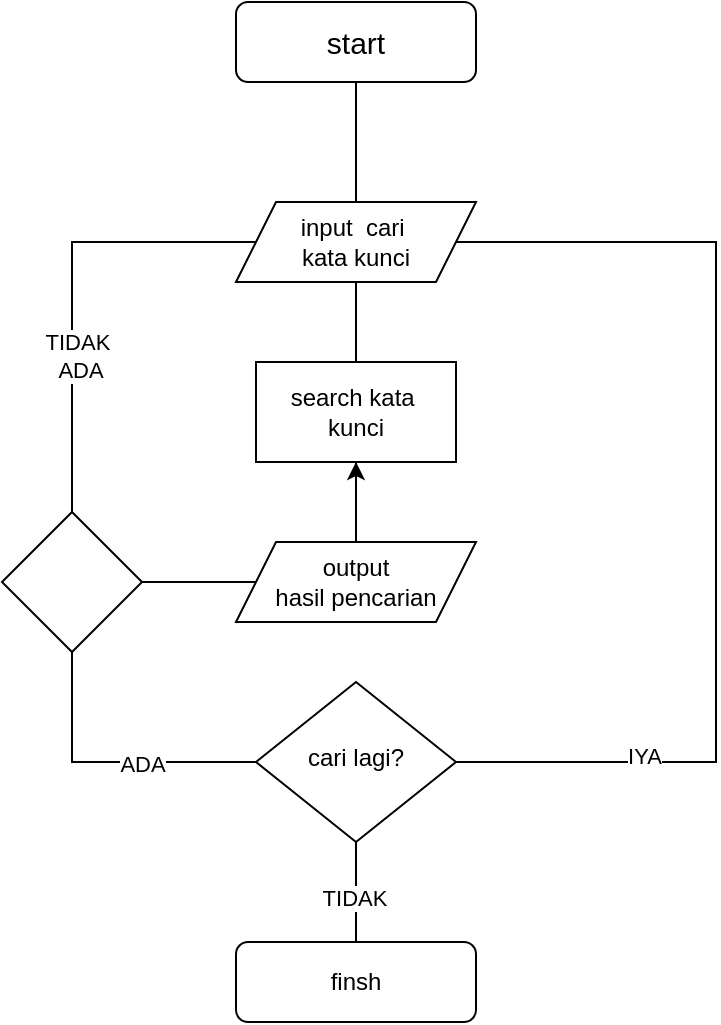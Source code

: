 <mxfile version="21.7.4" type="device">
  <diagram id="C5RBs43oDa-KdzZeNtuy" name="Page-1">
    <mxGraphModel dx="1257" dy="683" grid="1" gridSize="10" guides="1" tooltips="1" connect="1" arrows="1" fold="1" page="1" pageScale="1" pageWidth="827" pageHeight="1169" math="0" shadow="0">
      <root>
        <mxCell id="WIyWlLk6GJQsqaUBKTNV-0" />
        <mxCell id="WIyWlLk6GJQsqaUBKTNV-1" parent="WIyWlLk6GJQsqaUBKTNV-0" />
        <mxCell id="WIyWlLk6GJQsqaUBKTNV-3" value="&lt;font style=&quot;font-size: 15px;&quot;&gt;start&lt;/font&gt;" style="rounded=1;whiteSpace=wrap;html=1;fontSize=12;glass=0;strokeWidth=1;shadow=0;" parent="WIyWlLk6GJQsqaUBKTNV-1" vertex="1">
          <mxGeometry x="317" y="70" width="120" height="40" as="geometry" />
        </mxCell>
        <mxCell id="WIyWlLk6GJQsqaUBKTNV-6" value="cari lagi?" style="rhombus;whiteSpace=wrap;html=1;shadow=0;fontFamily=Helvetica;fontSize=12;align=center;strokeWidth=1;spacing=6;spacingTop=-4;" parent="WIyWlLk6GJQsqaUBKTNV-1" vertex="1">
          <mxGeometry x="327" y="410" width="100" height="80" as="geometry" />
        </mxCell>
        <mxCell id="WIyWlLk6GJQsqaUBKTNV-11" value="finsh&lt;br&gt;" style="rounded=1;whiteSpace=wrap;html=1;fontSize=12;glass=0;strokeWidth=1;shadow=0;" parent="WIyWlLk6GJQsqaUBKTNV-1" vertex="1">
          <mxGeometry x="317" y="540" width="120" height="40" as="geometry" />
        </mxCell>
        <mxCell id="_ApvkiW5KTFQ0UQTM4aC-0" value="input&amp;nbsp; cari&amp;nbsp;&lt;br&gt;kata kunci" style="shape=parallelogram;perimeter=parallelogramPerimeter;whiteSpace=wrap;html=1;fixedSize=1;" vertex="1" parent="WIyWlLk6GJQsqaUBKTNV-1">
          <mxGeometry x="317" y="170" width="120" height="40" as="geometry" />
        </mxCell>
        <mxCell id="_ApvkiW5KTFQ0UQTM4aC-21" value="" style="endArrow=none;html=1;rounded=0;exitX=0.5;exitY=0;exitDx=0;exitDy=0;" edge="1" parent="WIyWlLk6GJQsqaUBKTNV-1">
          <mxGeometry width="50" height="50" relative="1" as="geometry">
            <mxPoint x="377" y="170.0" as="sourcePoint" />
            <mxPoint x="377" y="110" as="targetPoint" />
          </mxGeometry>
        </mxCell>
        <mxCell id="_ApvkiW5KTFQ0UQTM4aC-41" style="edgeStyle=orthogonalEdgeStyle;rounded=0;orthogonalLoop=1;jettySize=auto;html=1;entryX=0.5;entryY=1;entryDx=0;entryDy=0;" edge="1" parent="WIyWlLk6GJQsqaUBKTNV-1" source="_ApvkiW5KTFQ0UQTM4aC-22" target="_ApvkiW5KTFQ0UQTM4aC-25">
          <mxGeometry relative="1" as="geometry" />
        </mxCell>
        <mxCell id="_ApvkiW5KTFQ0UQTM4aC-22" value="output&lt;br&gt;hasil pencarian" style="shape=parallelogram;perimeter=parallelogramPerimeter;whiteSpace=wrap;html=1;fixedSize=1;" vertex="1" parent="WIyWlLk6GJQsqaUBKTNV-1">
          <mxGeometry x="317" y="340" width="120" height="40" as="geometry" />
        </mxCell>
        <mxCell id="_ApvkiW5KTFQ0UQTM4aC-25" value="search kata&amp;nbsp;&lt;br&gt;kunci" style="rounded=0;whiteSpace=wrap;html=1;" vertex="1" parent="WIyWlLk6GJQsqaUBKTNV-1">
          <mxGeometry x="327" y="250" width="100" height="50" as="geometry" />
        </mxCell>
        <mxCell id="_ApvkiW5KTFQ0UQTM4aC-29" value="" style="endArrow=none;html=1;rounded=0;exitX=0.5;exitY=0;exitDx=0;exitDy=0;" edge="1" parent="WIyWlLk6GJQsqaUBKTNV-1" source="_ApvkiW5KTFQ0UQTM4aC-25">
          <mxGeometry width="50" height="50" relative="1" as="geometry">
            <mxPoint x="327" y="260" as="sourcePoint" />
            <mxPoint x="377" y="210" as="targetPoint" />
          </mxGeometry>
        </mxCell>
        <mxCell id="_ApvkiW5KTFQ0UQTM4aC-32" value="" style="endArrow=none;html=1;rounded=0;exitX=0.5;exitY=0;exitDx=0;exitDy=0;" edge="1" parent="WIyWlLk6GJQsqaUBKTNV-1" source="_ApvkiW5KTFQ0UQTM4aC-22">
          <mxGeometry width="50" height="50" relative="1" as="geometry">
            <mxPoint x="327" y="350" as="sourcePoint" />
            <mxPoint x="377" y="300" as="targetPoint" />
          </mxGeometry>
        </mxCell>
        <mxCell id="_ApvkiW5KTFQ0UQTM4aC-33" value="" style="endArrow=none;html=1;rounded=0;exitX=1;exitY=0.5;exitDx=0;exitDy=0;entryX=1;entryY=0.5;entryDx=0;entryDy=0;" edge="1" parent="WIyWlLk6GJQsqaUBKTNV-1" target="_ApvkiW5KTFQ0UQTM4aC-0">
          <mxGeometry width="50" height="50" relative="1" as="geometry">
            <mxPoint x="427" y="450.0" as="sourcePoint" />
            <mxPoint x="427" y="210.0" as="targetPoint" />
            <Array as="points">
              <mxPoint x="557" y="450" />
              <mxPoint x="557" y="190" />
            </Array>
          </mxGeometry>
        </mxCell>
        <mxCell id="_ApvkiW5KTFQ0UQTM4aC-34" value="IYA" style="edgeLabel;html=1;align=center;verticalAlign=middle;resizable=0;points=[];" vertex="1" connectable="0" parent="_ApvkiW5KTFQ0UQTM4aC-33">
          <mxGeometry x="-0.639" y="3" relative="1" as="geometry">
            <mxPoint as="offset" />
          </mxGeometry>
        </mxCell>
        <mxCell id="_ApvkiW5KTFQ0UQTM4aC-35" value="" style="endArrow=none;html=1;rounded=0;exitX=0.5;exitY=0;exitDx=0;exitDy=0;entryX=0.5;entryY=1;entryDx=0;entryDy=0;" edge="1" parent="WIyWlLk6GJQsqaUBKTNV-1" source="WIyWlLk6GJQsqaUBKTNV-11" target="WIyWlLk6GJQsqaUBKTNV-6">
          <mxGeometry width="50" height="50" relative="1" as="geometry">
            <mxPoint x="567" y="360" as="sourcePoint" />
            <mxPoint x="617" y="310" as="targetPoint" />
          </mxGeometry>
        </mxCell>
        <mxCell id="_ApvkiW5KTFQ0UQTM4aC-37" value="TIDAK" style="edgeLabel;html=1;align=center;verticalAlign=middle;resizable=0;points=[];" vertex="1" connectable="0" parent="_ApvkiW5KTFQ0UQTM4aC-35">
          <mxGeometry x="-0.107" y="1" relative="1" as="geometry">
            <mxPoint as="offset" />
          </mxGeometry>
        </mxCell>
        <mxCell id="_ApvkiW5KTFQ0UQTM4aC-38" value="" style="endArrow=none;html=1;rounded=0;entryX=0;entryY=0.5;entryDx=0;entryDy=0;" edge="1" parent="WIyWlLk6GJQsqaUBKTNV-1" target="_ApvkiW5KTFQ0UQTM4aC-22">
          <mxGeometry width="50" height="50" relative="1" as="geometry">
            <mxPoint x="270" y="360" as="sourcePoint" />
            <mxPoint x="330" y="350" as="targetPoint" />
          </mxGeometry>
        </mxCell>
        <mxCell id="_ApvkiW5KTFQ0UQTM4aC-39" value="" style="rhombus;whiteSpace=wrap;html=1;" vertex="1" parent="WIyWlLk6GJQsqaUBKTNV-1">
          <mxGeometry x="200" y="325" width="70" height="70" as="geometry" />
        </mxCell>
        <mxCell id="_ApvkiW5KTFQ0UQTM4aC-40" value="" style="endArrow=none;html=1;rounded=0;exitX=0.5;exitY=0;exitDx=0;exitDy=0;entryX=0;entryY=0.5;entryDx=0;entryDy=0;" edge="1" parent="WIyWlLk6GJQsqaUBKTNV-1" source="_ApvkiW5KTFQ0UQTM4aC-39" target="_ApvkiW5KTFQ0UQTM4aC-0">
          <mxGeometry width="50" height="50" relative="1" as="geometry">
            <mxPoint x="420" y="420" as="sourcePoint" />
            <mxPoint x="470" y="370" as="targetPoint" />
            <Array as="points">
              <mxPoint x="235" y="190" />
            </Array>
          </mxGeometry>
        </mxCell>
        <mxCell id="_ApvkiW5KTFQ0UQTM4aC-44" value="TIDAK&amp;nbsp;&lt;br&gt;ADA" style="edgeLabel;html=1;align=center;verticalAlign=middle;resizable=0;points=[];" vertex="1" connectable="0" parent="_ApvkiW5KTFQ0UQTM4aC-40">
          <mxGeometry x="-0.3" y="-4" relative="1" as="geometry">
            <mxPoint y="1" as="offset" />
          </mxGeometry>
        </mxCell>
        <mxCell id="_ApvkiW5KTFQ0UQTM4aC-42" value="" style="endArrow=none;html=1;rounded=0;entryX=0.5;entryY=1;entryDx=0;entryDy=0;exitX=0;exitY=0.5;exitDx=0;exitDy=0;" edge="1" parent="WIyWlLk6GJQsqaUBKTNV-1" source="WIyWlLk6GJQsqaUBKTNV-6" target="_ApvkiW5KTFQ0UQTM4aC-39">
          <mxGeometry width="50" height="50" relative="1" as="geometry">
            <mxPoint x="420" y="420" as="sourcePoint" />
            <mxPoint x="470" y="370" as="targetPoint" />
            <Array as="points">
              <mxPoint x="235" y="450" />
            </Array>
          </mxGeometry>
        </mxCell>
        <mxCell id="_ApvkiW5KTFQ0UQTM4aC-43" value="ADA" style="edgeLabel;html=1;align=center;verticalAlign=middle;resizable=0;points=[];" vertex="1" connectable="0" parent="_ApvkiW5KTFQ0UQTM4aC-42">
          <mxGeometry x="-0.226" y="1" relative="1" as="geometry">
            <mxPoint as="offset" />
          </mxGeometry>
        </mxCell>
      </root>
    </mxGraphModel>
  </diagram>
</mxfile>
